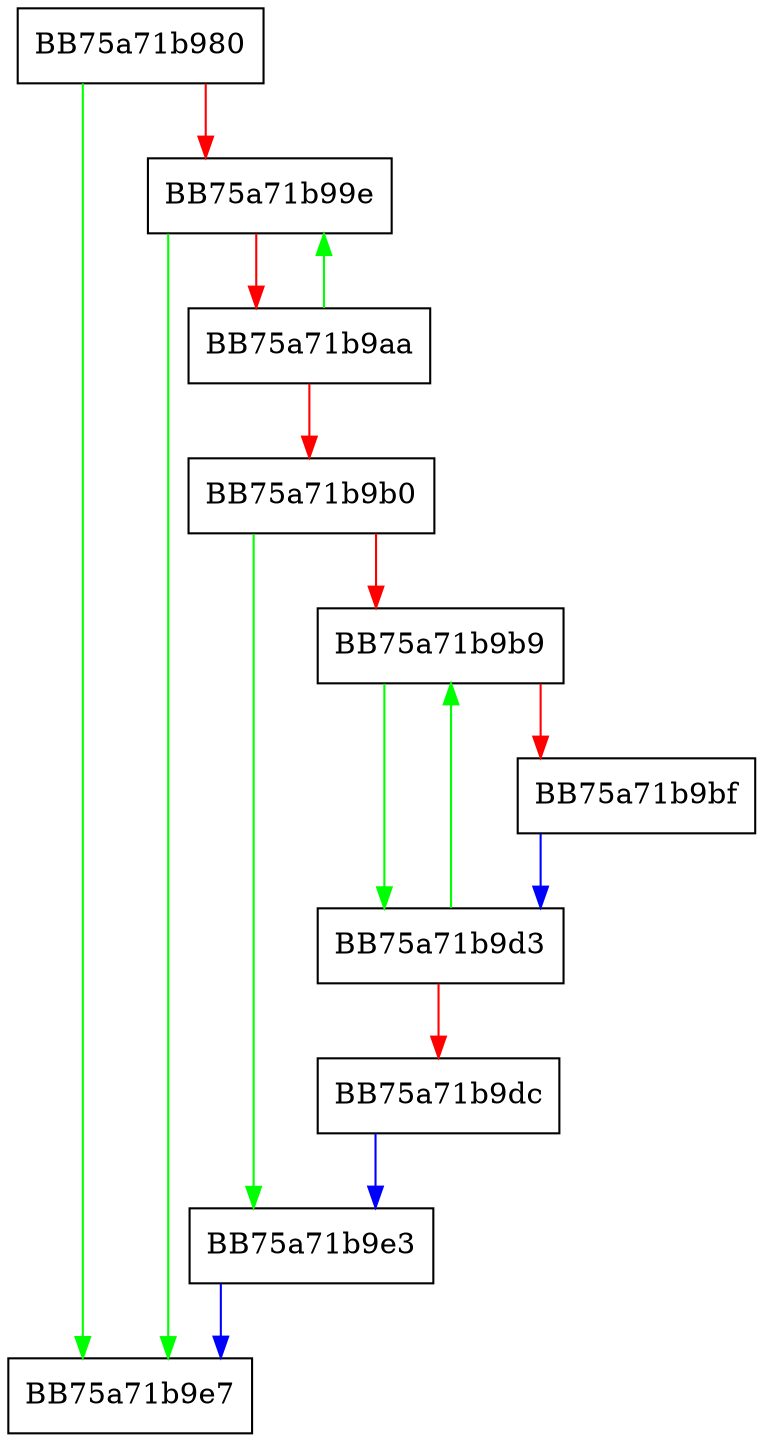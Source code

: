 digraph unplib_removeDuplicates {
  node [shape="box"];
  graph [splines=ortho];
  BB75a71b980 -> BB75a71b9e7 [color="green"];
  BB75a71b980 -> BB75a71b99e [color="red"];
  BB75a71b99e -> BB75a71b9e7 [color="green"];
  BB75a71b99e -> BB75a71b9aa [color="red"];
  BB75a71b9aa -> BB75a71b99e [color="green"];
  BB75a71b9aa -> BB75a71b9b0 [color="red"];
  BB75a71b9b0 -> BB75a71b9e3 [color="green"];
  BB75a71b9b0 -> BB75a71b9b9 [color="red"];
  BB75a71b9b9 -> BB75a71b9d3 [color="green"];
  BB75a71b9b9 -> BB75a71b9bf [color="red"];
  BB75a71b9bf -> BB75a71b9d3 [color="blue"];
  BB75a71b9d3 -> BB75a71b9b9 [color="green"];
  BB75a71b9d3 -> BB75a71b9dc [color="red"];
  BB75a71b9dc -> BB75a71b9e3 [color="blue"];
  BB75a71b9e3 -> BB75a71b9e7 [color="blue"];
}